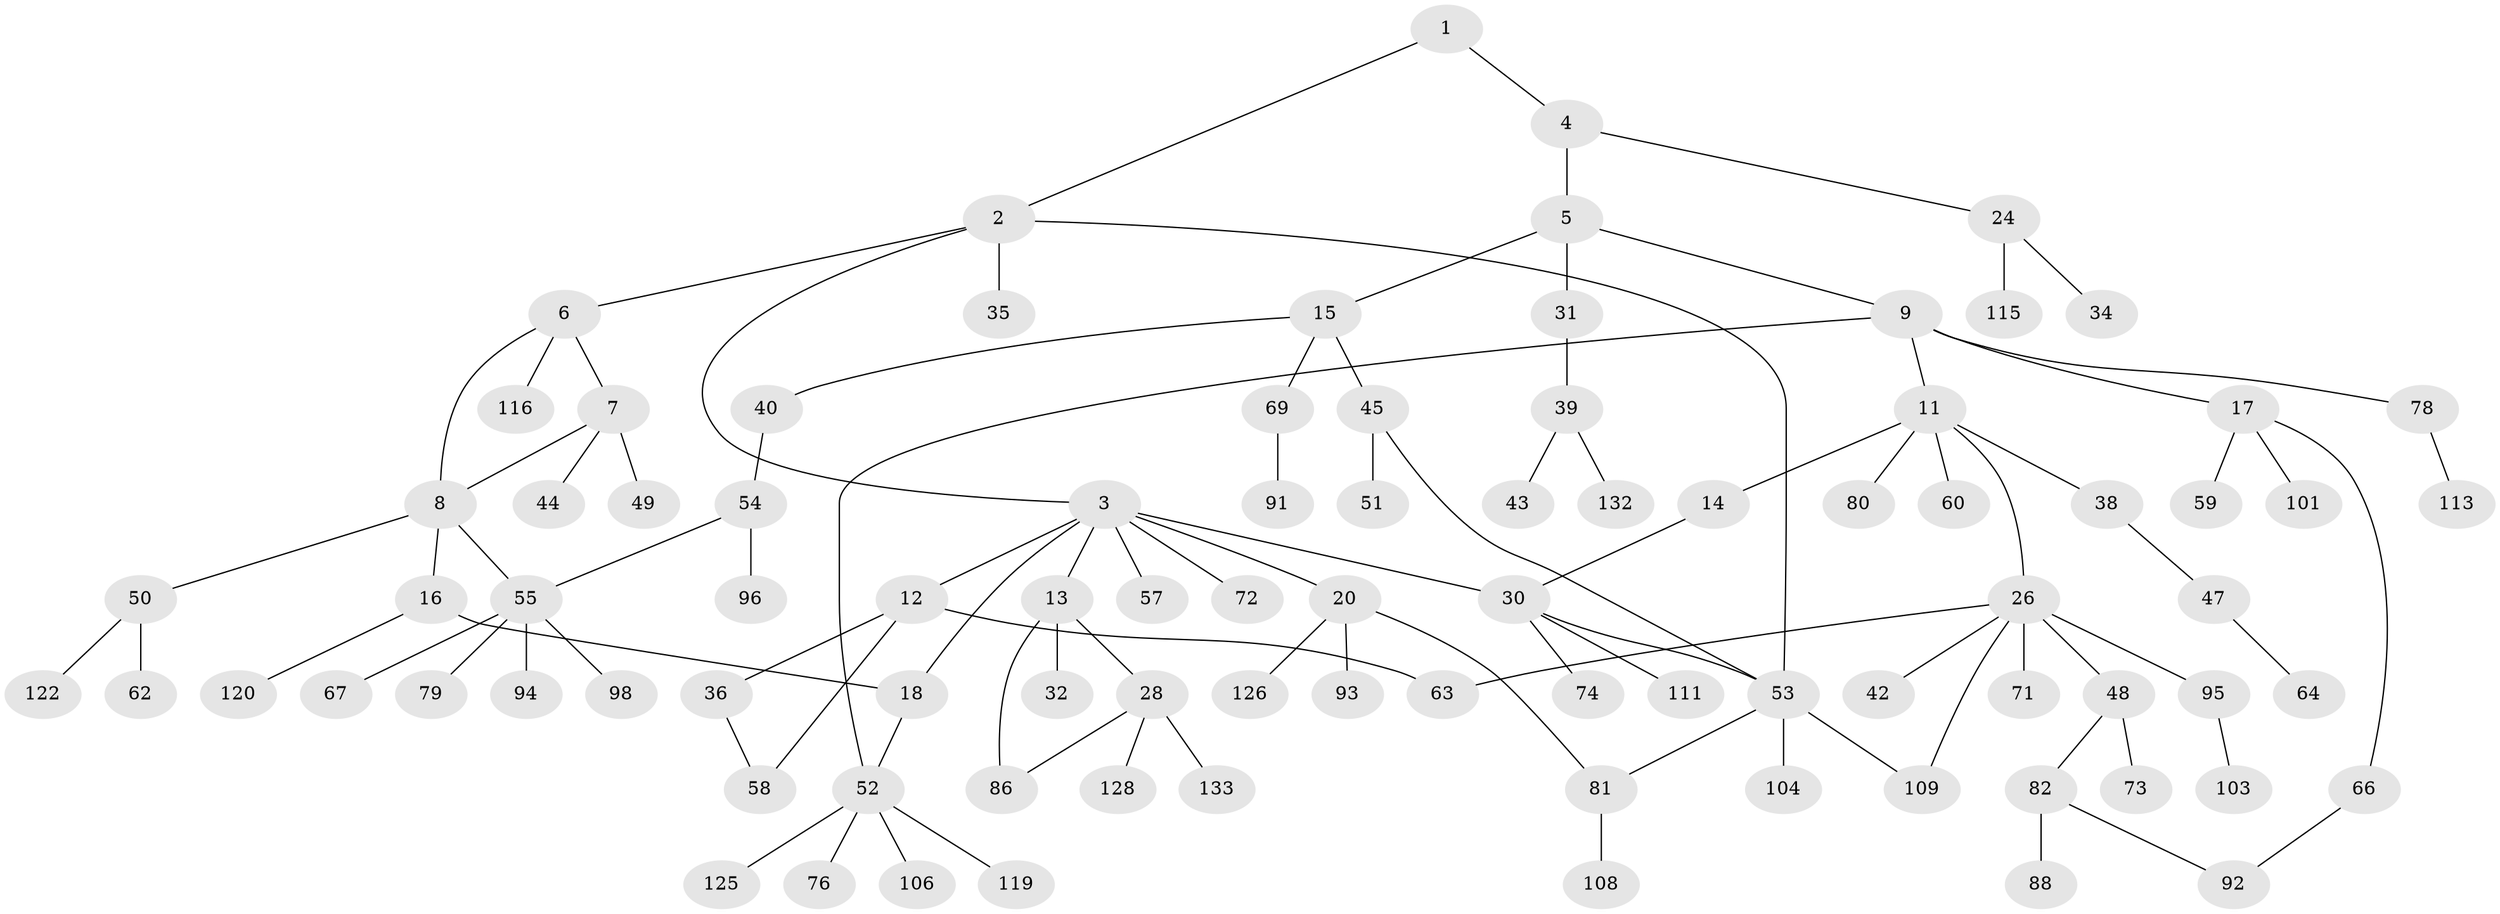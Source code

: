 // Generated by graph-tools (version 1.1) at 2025/23/03/03/25 07:23:34]
// undirected, 90 vertices, 102 edges
graph export_dot {
graph [start="1"]
  node [color=gray90,style=filled];
  1;
  2 [super="+27"];
  3 [super="+46"];
  4;
  5;
  6 [super="+75"];
  7 [super="+21"];
  8;
  9 [super="+10"];
  11 [super="+19"];
  12;
  13 [super="+23"];
  14;
  15 [super="+22"];
  16 [super="+37"];
  17 [super="+29"];
  18 [super="+41"];
  20 [super="+25"];
  24 [super="+33"];
  26 [super="+97"];
  28 [super="+121"];
  30 [super="+127"];
  31 [super="+68"];
  32 [super="+134"];
  34 [super="+65"];
  35 [super="+87"];
  36 [super="+100"];
  38 [super="+70"];
  39 [super="+89"];
  40;
  42;
  43;
  44;
  45 [super="+61"];
  47;
  48 [super="+135"];
  49;
  50 [super="+90"];
  51;
  52 [super="+83"];
  53 [super="+102"];
  54 [super="+129"];
  55 [super="+56"];
  57;
  58 [super="+105"];
  59 [super="+117"];
  60;
  62;
  63 [super="+107"];
  64;
  66 [super="+112"];
  67 [super="+124"];
  69 [super="+77"];
  71 [super="+118"];
  72;
  73;
  74;
  76;
  78;
  79;
  80;
  81 [super="+84"];
  82 [super="+85"];
  86;
  88;
  91;
  92;
  93 [super="+130"];
  94;
  95;
  96 [super="+99"];
  98;
  101;
  103 [super="+123"];
  104 [super="+131"];
  106;
  108 [super="+110"];
  109 [super="+114"];
  111;
  113;
  115;
  116;
  119;
  120;
  122;
  125;
  126;
  128;
  132 [super="+136"];
  133;
  1 -- 2;
  1 -- 4;
  2 -- 3;
  2 -- 6;
  2 -- 53;
  2 -- 35;
  3 -- 12;
  3 -- 13;
  3 -- 20;
  3 -- 72;
  3 -- 57;
  3 -- 30;
  3 -- 18;
  4 -- 5;
  4 -- 24;
  5 -- 9;
  5 -- 15;
  5 -- 31;
  6 -- 7;
  6 -- 8;
  6 -- 116;
  7 -- 8;
  7 -- 49;
  7 -- 44;
  8 -- 16;
  8 -- 50;
  8 -- 55;
  9 -- 17;
  9 -- 52;
  9 -- 11;
  9 -- 78;
  11 -- 14;
  11 -- 26;
  11 -- 38;
  11 -- 60;
  11 -- 80;
  12 -- 36;
  12 -- 58;
  12 -- 63;
  13 -- 28;
  13 -- 32;
  13 -- 86;
  14 -- 30;
  15 -- 45;
  15 -- 69;
  15 -- 40;
  16 -- 18;
  16 -- 120;
  17 -- 59;
  17 -- 66;
  17 -- 101;
  18 -- 52;
  20 -- 81;
  20 -- 93;
  20 -- 126;
  24 -- 34;
  24 -- 115;
  26 -- 42;
  26 -- 48;
  26 -- 71;
  26 -- 95;
  26 -- 109;
  26 -- 63;
  28 -- 128;
  28 -- 133;
  28 -- 86;
  30 -- 74;
  30 -- 111;
  30 -- 53;
  31 -- 39;
  36 -- 58;
  38 -- 47;
  39 -- 43;
  39 -- 132;
  40 -- 54;
  45 -- 51;
  45 -- 53;
  47 -- 64;
  48 -- 73;
  48 -- 82;
  50 -- 62;
  50 -- 122;
  52 -- 76;
  52 -- 119;
  52 -- 125;
  52 -- 106;
  53 -- 104;
  53 -- 109;
  53 -- 81;
  54 -- 96;
  54 -- 55;
  55 -- 67;
  55 -- 79;
  55 -- 94;
  55 -- 98;
  66 -- 92;
  69 -- 91;
  78 -- 113;
  81 -- 108;
  82 -- 92;
  82 -- 88;
  95 -- 103;
}
